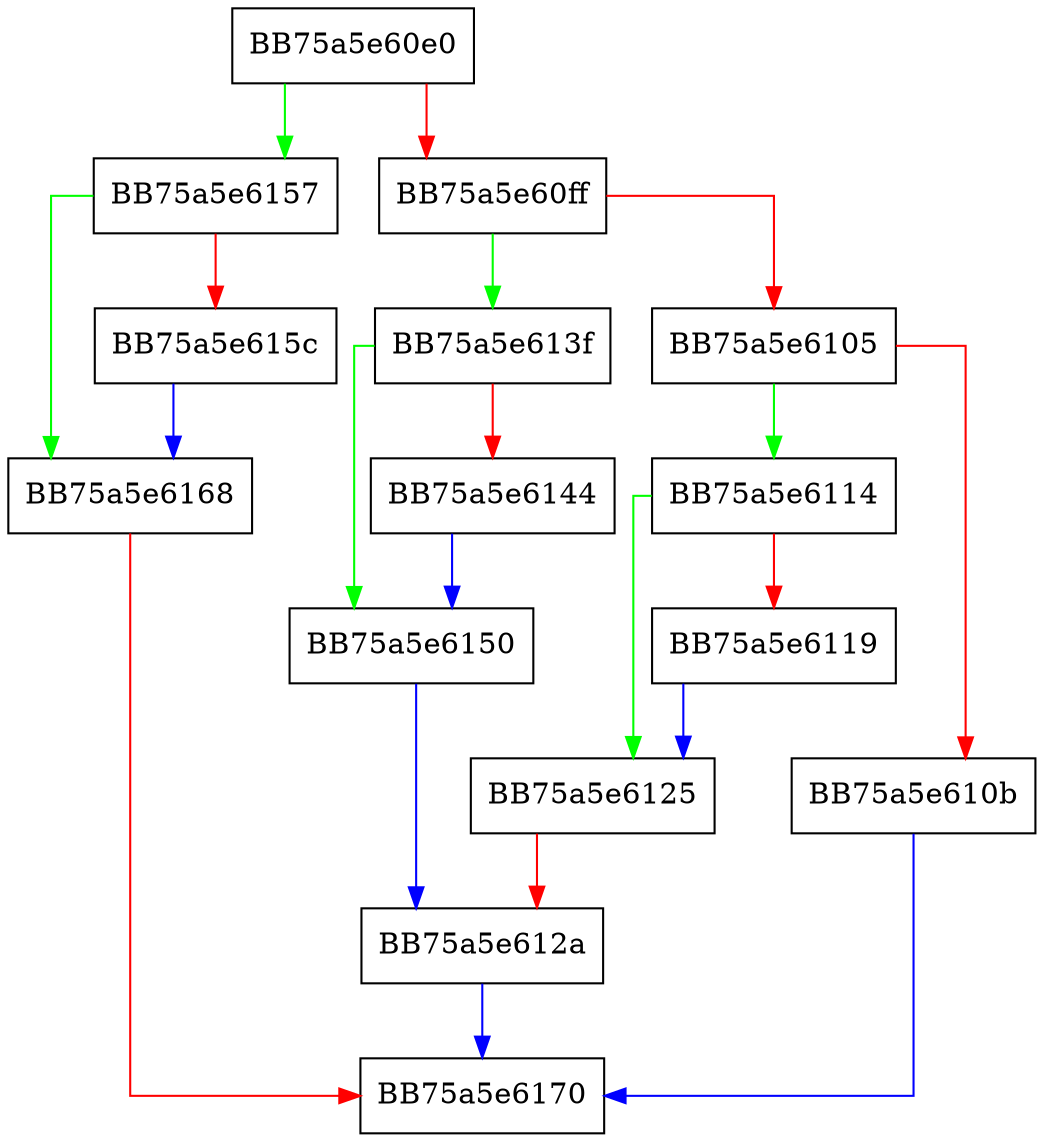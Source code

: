 digraph destroy {
  node [shape="box"];
  graph [splines=ortho];
  BB75a5e60e0 -> BB75a5e6157 [color="green"];
  BB75a5e60e0 -> BB75a5e60ff [color="red"];
  BB75a5e60ff -> BB75a5e613f [color="green"];
  BB75a5e60ff -> BB75a5e6105 [color="red"];
  BB75a5e6105 -> BB75a5e6114 [color="green"];
  BB75a5e6105 -> BB75a5e610b [color="red"];
  BB75a5e610b -> BB75a5e6170 [color="blue"];
  BB75a5e6114 -> BB75a5e6125 [color="green"];
  BB75a5e6114 -> BB75a5e6119 [color="red"];
  BB75a5e6119 -> BB75a5e6125 [color="blue"];
  BB75a5e6125 -> BB75a5e612a [color="red"];
  BB75a5e612a -> BB75a5e6170 [color="blue"];
  BB75a5e613f -> BB75a5e6150 [color="green"];
  BB75a5e613f -> BB75a5e6144 [color="red"];
  BB75a5e6144 -> BB75a5e6150 [color="blue"];
  BB75a5e6150 -> BB75a5e612a [color="blue"];
  BB75a5e6157 -> BB75a5e6168 [color="green"];
  BB75a5e6157 -> BB75a5e615c [color="red"];
  BB75a5e615c -> BB75a5e6168 [color="blue"];
  BB75a5e6168 -> BB75a5e6170 [color="red"];
}